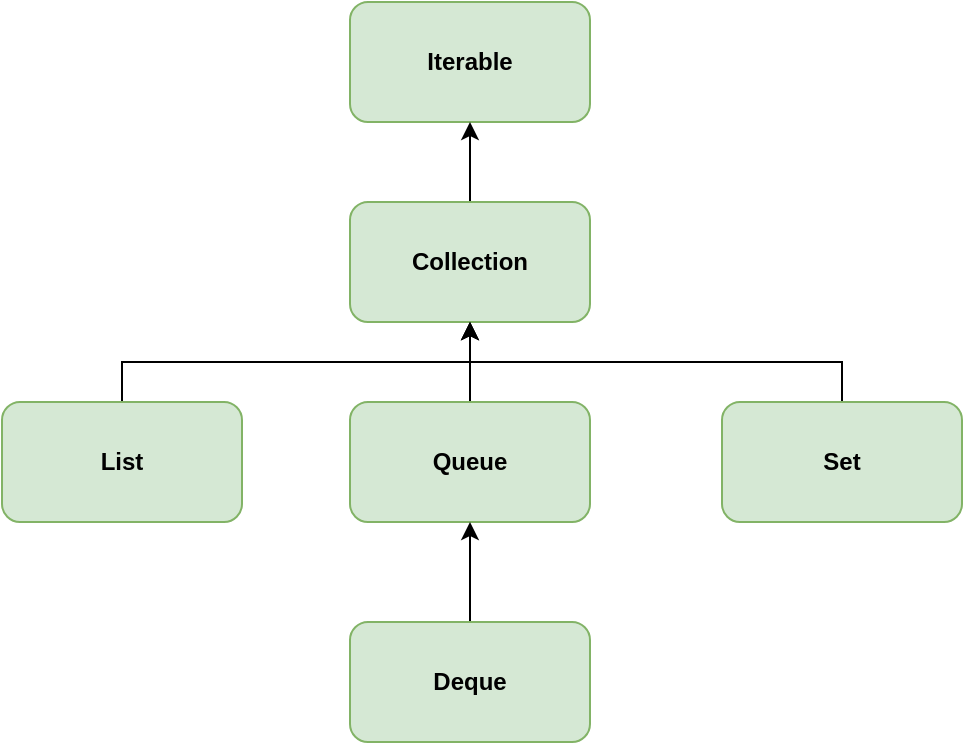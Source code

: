 <mxfile version="20.2.2" type="github">
  <diagram id="KGDRskKQ33Y3K2l4_0Qo" name="第 1 页">
    <mxGraphModel dx="553" dy="588" grid="1" gridSize="10" guides="1" tooltips="1" connect="1" arrows="1" fold="1" page="1" pageScale="1" pageWidth="827" pageHeight="1169" math="0" shadow="0">
      <root>
        <mxCell id="0" />
        <mxCell id="1" parent="0" />
        <mxCell id="4zOgUJr0bxnmeUti6b7k-1" value="&lt;b&gt;Iterable&lt;/b&gt;" style="rounded=1;whiteSpace=wrap;html=1;fillColor=#d5e8d4;strokeColor=#82b366;" vertex="1" parent="1">
          <mxGeometry x="294" y="80" width="120" height="60" as="geometry" />
        </mxCell>
        <mxCell id="4zOgUJr0bxnmeUti6b7k-7" style="edgeStyle=orthogonalEdgeStyle;rounded=0;orthogonalLoop=1;jettySize=auto;html=1;entryX=0.5;entryY=1;entryDx=0;entryDy=0;" edge="1" parent="1" source="4zOgUJr0bxnmeUti6b7k-2" target="4zOgUJr0bxnmeUti6b7k-1">
          <mxGeometry relative="1" as="geometry" />
        </mxCell>
        <mxCell id="4zOgUJr0bxnmeUti6b7k-2" value="&lt;b&gt;Collection&lt;/b&gt;" style="rounded=1;whiteSpace=wrap;html=1;fillColor=#d5e8d4;strokeColor=#82b366;" vertex="1" parent="1">
          <mxGeometry x="294" y="180" width="120" height="60" as="geometry" />
        </mxCell>
        <mxCell id="4zOgUJr0bxnmeUti6b7k-9" style="edgeStyle=orthogonalEdgeStyle;rounded=0;orthogonalLoop=1;jettySize=auto;html=1;entryX=0.5;entryY=1;entryDx=0;entryDy=0;" edge="1" parent="1" source="4zOgUJr0bxnmeUti6b7k-3" target="4zOgUJr0bxnmeUti6b7k-2">
          <mxGeometry relative="1" as="geometry">
            <Array as="points">
              <mxPoint x="180" y="260" />
              <mxPoint x="354" y="260" />
            </Array>
          </mxGeometry>
        </mxCell>
        <mxCell id="4zOgUJr0bxnmeUti6b7k-3" value="&lt;b&gt;List&lt;/b&gt;" style="rounded=1;whiteSpace=wrap;html=1;fillColor=#d5e8d4;strokeColor=#82b366;" vertex="1" parent="1">
          <mxGeometry x="120" y="280" width="120" height="60" as="geometry" />
        </mxCell>
        <mxCell id="4zOgUJr0bxnmeUti6b7k-8" style="edgeStyle=orthogonalEdgeStyle;rounded=0;orthogonalLoop=1;jettySize=auto;html=1;entryX=0.5;entryY=1;entryDx=0;entryDy=0;" edge="1" parent="1" source="4zOgUJr0bxnmeUti6b7k-4" target="4zOgUJr0bxnmeUti6b7k-2">
          <mxGeometry relative="1" as="geometry" />
        </mxCell>
        <mxCell id="4zOgUJr0bxnmeUti6b7k-4" value="&lt;b&gt;Queue&lt;/b&gt;" style="rounded=1;whiteSpace=wrap;html=1;fillColor=#d5e8d4;strokeColor=#82b366;" vertex="1" parent="1">
          <mxGeometry x="294" y="280" width="120" height="60" as="geometry" />
        </mxCell>
        <mxCell id="4zOgUJr0bxnmeUti6b7k-10" style="edgeStyle=orthogonalEdgeStyle;rounded=0;orthogonalLoop=1;jettySize=auto;html=1;entryX=0.5;entryY=1;entryDx=0;entryDy=0;" edge="1" parent="1" source="4zOgUJr0bxnmeUti6b7k-5" target="4zOgUJr0bxnmeUti6b7k-2">
          <mxGeometry relative="1" as="geometry">
            <Array as="points">
              <mxPoint x="540" y="260" />
              <mxPoint x="354" y="260" />
            </Array>
          </mxGeometry>
        </mxCell>
        <mxCell id="4zOgUJr0bxnmeUti6b7k-5" value="&lt;b&gt;Set&lt;/b&gt;" style="rounded=1;whiteSpace=wrap;html=1;fillColor=#d5e8d4;strokeColor=#82b366;" vertex="1" parent="1">
          <mxGeometry x="480" y="280" width="120" height="60" as="geometry" />
        </mxCell>
        <mxCell id="4zOgUJr0bxnmeUti6b7k-11" style="edgeStyle=orthogonalEdgeStyle;rounded=0;orthogonalLoop=1;jettySize=auto;html=1;entryX=0.5;entryY=1;entryDx=0;entryDy=0;" edge="1" parent="1" source="4zOgUJr0bxnmeUti6b7k-6" target="4zOgUJr0bxnmeUti6b7k-4">
          <mxGeometry relative="1" as="geometry" />
        </mxCell>
        <mxCell id="4zOgUJr0bxnmeUti6b7k-6" value="&lt;b&gt;Deque&lt;/b&gt;" style="rounded=1;whiteSpace=wrap;html=1;fillColor=#d5e8d4;strokeColor=#82b366;" vertex="1" parent="1">
          <mxGeometry x="294" y="390" width="120" height="60" as="geometry" />
        </mxCell>
      </root>
    </mxGraphModel>
  </diagram>
</mxfile>
